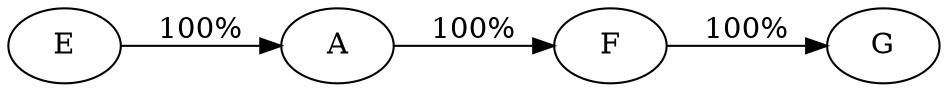 digraph {
  rankdir="LR";
  "E" -> "A" [ label = "100%" ]
  "A" -> "F" [ label = "100%" ]
  "F" -> "G" [ label = "100%" ]
}
